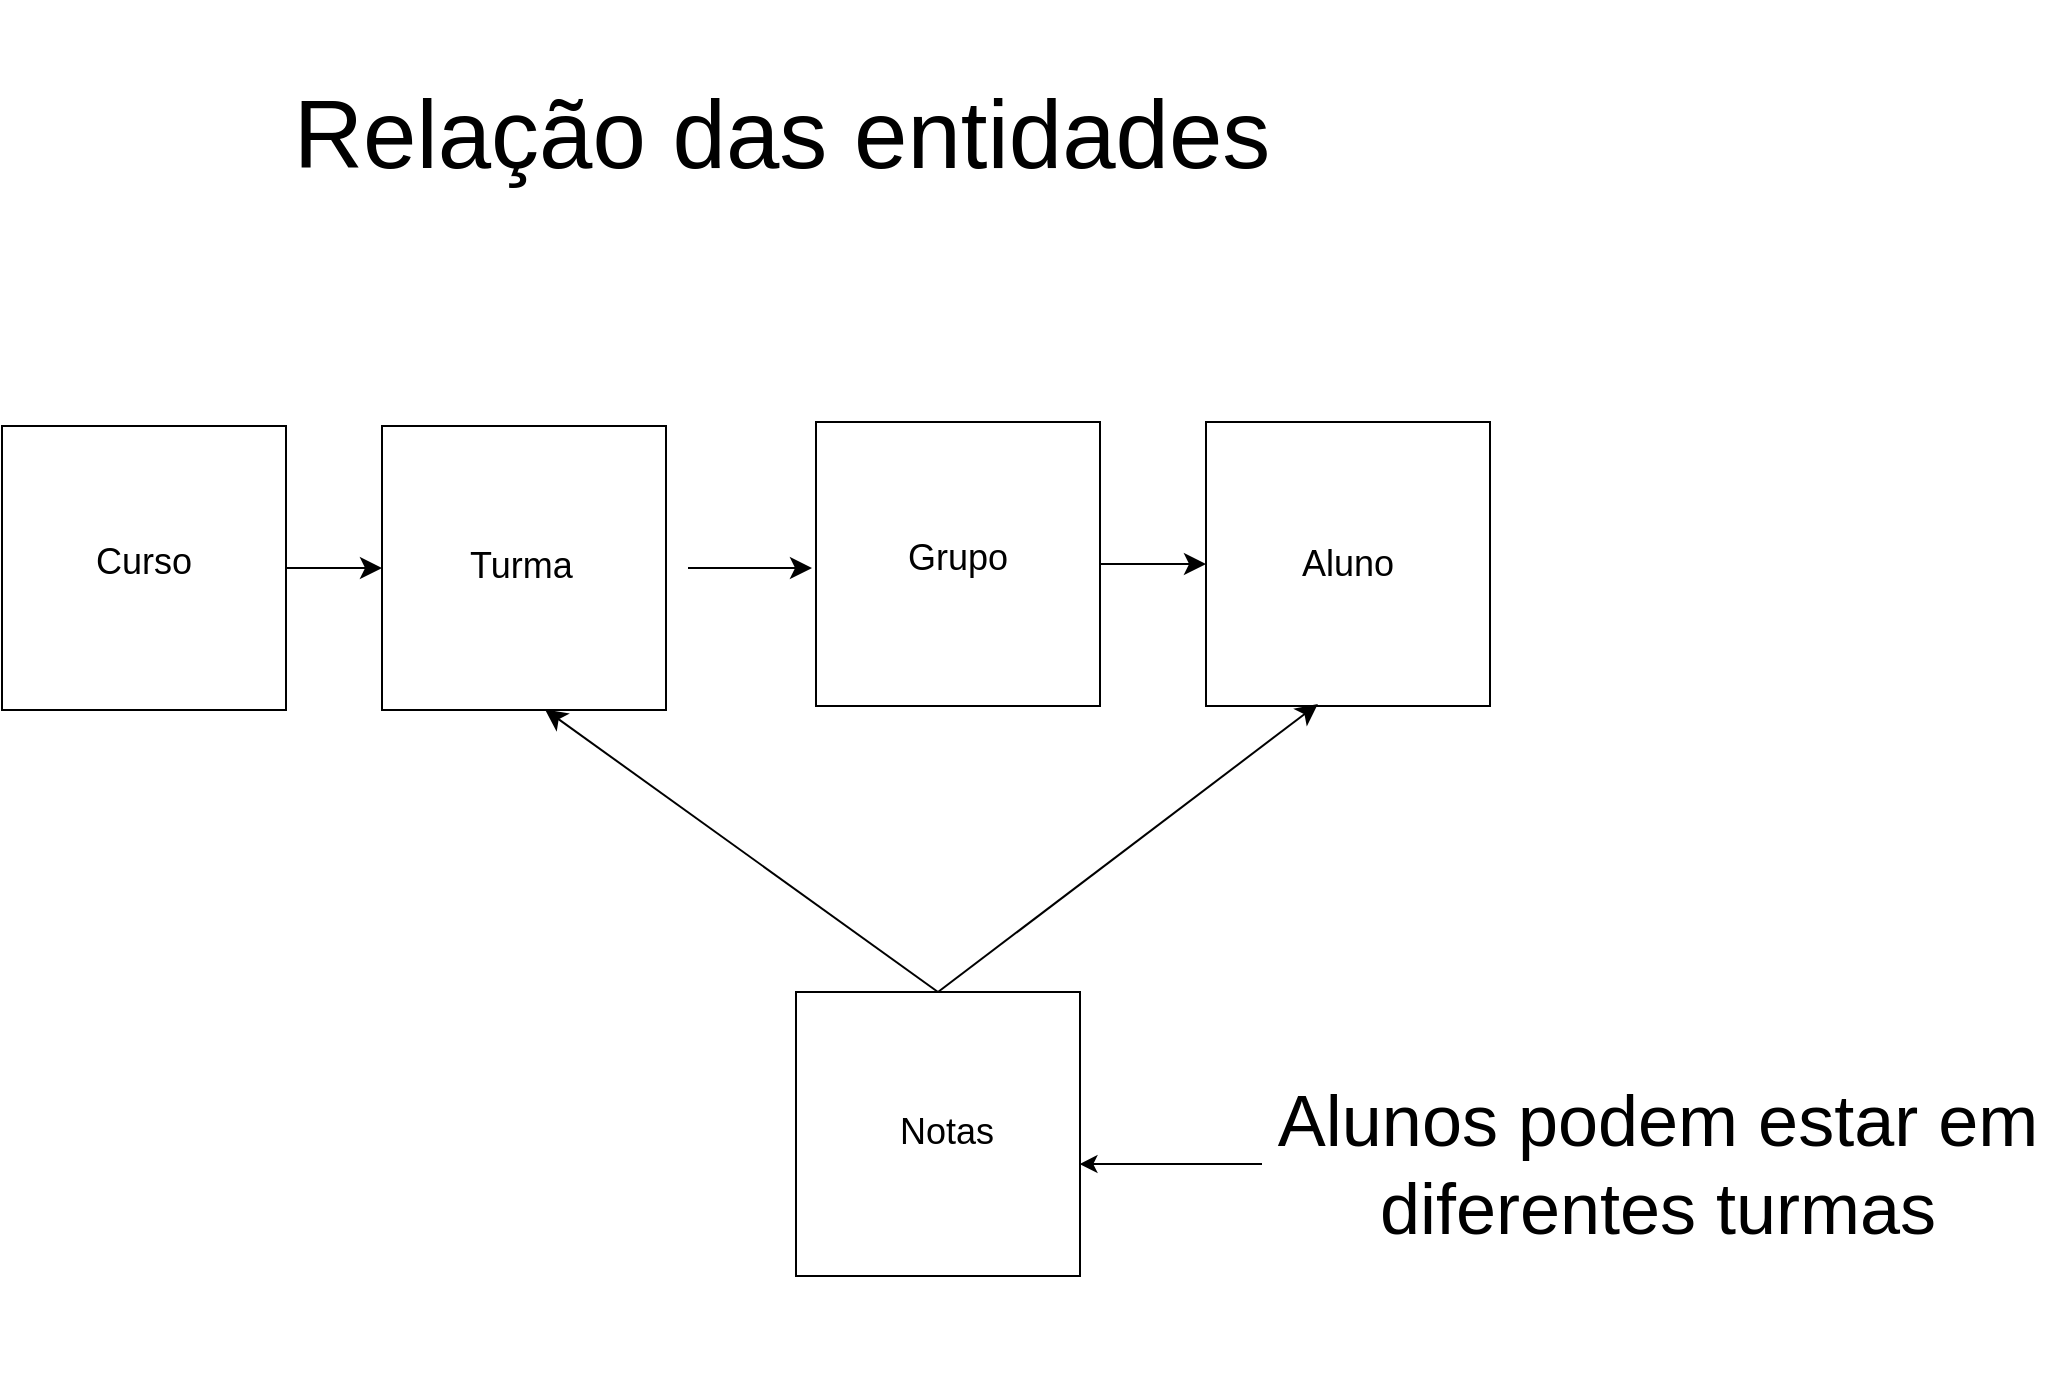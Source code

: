 <mxfile version="21.7.5" type="github" pages="4">
  <diagram name="Relação de entidade" id="4bryAl74sK6jyIMClvUG">
    <mxGraphModel dx="1088" dy="1490" grid="0" gridSize="10" guides="1" tooltips="1" connect="1" arrows="1" fold="1" page="0" pageScale="1" pageWidth="827" pageHeight="1169" math="0" shadow="0">
      <root>
        <mxCell id="0" />
        <mxCell id="1" parent="0" />
        <mxCell id="ChixYp98wP_XHltdHB1--2" value="" style="endArrow=classic;html=1;rounded=0;fontSize=12;startSize=8;endSize=8;curved=1;exitX=0.873;exitY=0.5;exitDx=0;exitDy=0;exitPerimeter=0;entryX=0;entryY=0.5;entryDx=0;entryDy=0;" edge="1" parent="1" source="ChixYp98wP_XHltdHB1--4" target="ChixYp98wP_XHltdHB1--8">
          <mxGeometry width="50" height="50" relative="1" as="geometry">
            <mxPoint x="502" y="192" as="sourcePoint" />
            <mxPoint x="404" y="134" as="targetPoint" />
          </mxGeometry>
        </mxCell>
        <mxCell id="ChixYp98wP_XHltdHB1--3" value="" style="group" vertex="1" connectable="0" parent="1">
          <mxGeometry x="110" y="63" width="142" height="142" as="geometry" />
        </mxCell>
        <mxCell id="ChixYp98wP_XHltdHB1--4" value="" style="whiteSpace=wrap;html=1;aspect=fixed;fontSize=16;" vertex="1" parent="ChixYp98wP_XHltdHB1--3">
          <mxGeometry width="142" height="142" as="geometry" />
        </mxCell>
        <mxCell id="ChixYp98wP_XHltdHB1--5" value="&lt;font style=&quot;font-size: 18px;&quot;&gt;Curso&lt;/font&gt;" style="text;html=1;strokeColor=none;fillColor=none;align=center;verticalAlign=middle;whiteSpace=wrap;rounded=0;" vertex="1" parent="ChixYp98wP_XHltdHB1--3">
          <mxGeometry x="41" y="53" width="60" height="30" as="geometry" />
        </mxCell>
        <mxCell id="ChixYp98wP_XHltdHB1--6" value="" style="endArrow=classic;html=1;rounded=0;fontSize=12;startSize=8;endSize=8;curved=1;" edge="1" parent="1">
          <mxGeometry width="50" height="50" relative="1" as="geometry">
            <mxPoint x="453" y="134" as="sourcePoint" />
            <mxPoint x="515" y="134" as="targetPoint" />
          </mxGeometry>
        </mxCell>
        <mxCell id="ChixYp98wP_XHltdHB1--7" value="" style="group" vertex="1" connectable="0" parent="1">
          <mxGeometry x="300" y="63" width="142" height="142" as="geometry" />
        </mxCell>
        <mxCell id="ChixYp98wP_XHltdHB1--8" value="" style="whiteSpace=wrap;html=1;aspect=fixed;fontSize=16;" vertex="1" parent="ChixYp98wP_XHltdHB1--7">
          <mxGeometry width="142" height="142" as="geometry" />
        </mxCell>
        <mxCell id="ChixYp98wP_XHltdHB1--9" value="&lt;span style=&quot;color: rgb(0, 0, 0); font-family: Helvetica; font-style: normal; font-variant-ligatures: normal; font-variant-caps: normal; font-weight: 400; letter-spacing: normal; orphans: 2; text-align: center; text-indent: 0px; text-transform: none; widows: 2; word-spacing: 0px; -webkit-text-stroke-width: 0px; background-color: rgb(255, 255, 255); text-decoration-thickness: initial; text-decoration-style: initial; text-decoration-color: initial; float: none; display: inline !important;&quot;&gt;&lt;font style=&quot;font-size: 18px;&quot;&gt;Turma&lt;/font&gt;&lt;/span&gt;" style="text;whiteSpace=wrap;html=1;" vertex="1" parent="ChixYp98wP_XHltdHB1--7">
          <mxGeometry x="42.38" y="53" width="57.25" height="36" as="geometry" />
        </mxCell>
        <mxCell id="ChixYp98wP_XHltdHB1--10" value="" style="endArrow=classic;html=1;rounded=0;fontSize=12;startSize=8;endSize=8;curved=1;exitX=0.873;exitY=0.5;exitDx=0;exitDy=0;exitPerimeter=0;entryX=0;entryY=0.5;entryDx=0;entryDy=0;" edge="1" parent="1" source="ChixYp98wP_XHltdHB1--12" target="ChixYp98wP_XHltdHB1--15">
          <mxGeometry width="50" height="50" relative="1" as="geometry">
            <mxPoint x="909" y="190" as="sourcePoint" />
            <mxPoint x="811" y="132" as="targetPoint" />
          </mxGeometry>
        </mxCell>
        <mxCell id="ChixYp98wP_XHltdHB1--11" value="" style="group" vertex="1" connectable="0" parent="1">
          <mxGeometry x="517" y="61" width="142" height="142" as="geometry" />
        </mxCell>
        <mxCell id="ChixYp98wP_XHltdHB1--12" value="" style="whiteSpace=wrap;html=1;aspect=fixed;fontSize=16;" vertex="1" parent="ChixYp98wP_XHltdHB1--11">
          <mxGeometry width="142" height="142" as="geometry" />
        </mxCell>
        <mxCell id="ChixYp98wP_XHltdHB1--13" value="&lt;font style=&quot;font-size: 18px;&quot;&gt;Grupo&lt;/font&gt;" style="text;html=1;strokeColor=none;fillColor=none;align=center;verticalAlign=middle;whiteSpace=wrap;rounded=0;" vertex="1" parent="ChixYp98wP_XHltdHB1--11">
          <mxGeometry x="41" y="53" width="60" height="30" as="geometry" />
        </mxCell>
        <mxCell id="ChixYp98wP_XHltdHB1--14" value="" style="group" vertex="1" connectable="0" parent="1">
          <mxGeometry x="712" y="61" width="142" height="142" as="geometry" />
        </mxCell>
        <mxCell id="ChixYp98wP_XHltdHB1--15" value="" style="whiteSpace=wrap;html=1;aspect=fixed;fontSize=16;" vertex="1" parent="ChixYp98wP_XHltdHB1--14">
          <mxGeometry width="142" height="142" as="geometry" />
        </mxCell>
        <mxCell id="ChixYp98wP_XHltdHB1--16" value="&lt;font style=&quot;font-size: 18px;&quot;&gt;Aluno&lt;/font&gt;" style="text;html=1;strokeColor=none;fillColor=default;align=center;verticalAlign=middle;whiteSpace=wrap;rounded=0;" vertex="1" parent="ChixYp98wP_XHltdHB1--14">
          <mxGeometry x="41" y="56" width="60" height="30" as="geometry" />
        </mxCell>
        <mxCell id="ChixYp98wP_XHltdHB1--17" value="" style="endArrow=classic;html=1;rounded=0;fontSize=12;startSize=8;endSize=8;curved=1;exitX=0.5;exitY=0;exitDx=0;exitDy=0;entryX=0.394;entryY=0.993;entryDx=0;entryDy=0;entryPerimeter=0;" edge="1" parent="1" source="ChixYp98wP_XHltdHB1--21" target="ChixYp98wP_XHltdHB1--15">
          <mxGeometry width="50" height="50" relative="1" as="geometry">
            <mxPoint x="787.966" y="309.0" as="sourcePoint" />
            <mxPoint x="866" y="310" as="targetPoint" />
          </mxGeometry>
        </mxCell>
        <mxCell id="ChixYp98wP_XHltdHB1--18" value="" style="endArrow=classic;html=1;rounded=0;fontSize=12;startSize=8;endSize=8;curved=1;exitX=0.5;exitY=0;exitDx=0;exitDy=0;entryX=0.574;entryY=0.998;entryDx=0;entryDy=0;entryPerimeter=0;" edge="1" parent="1" source="ChixYp98wP_XHltdHB1--21" target="ChixYp98wP_XHltdHB1--8">
          <mxGeometry width="50" height="50" relative="1" as="geometry">
            <mxPoint x="566" y="306" as="sourcePoint" />
            <mxPoint x="423" y="211" as="targetPoint" />
          </mxGeometry>
        </mxCell>
        <mxCell id="ChixYp98wP_XHltdHB1--19" value="&lt;font style=&quot;font-size: 48px;&quot;&gt;Relação das entidades&lt;/font&gt;" style="text;html=1;strokeColor=none;fillColor=none;align=center;verticalAlign=middle;whiteSpace=wrap;rounded=0;" vertex="1" parent="1">
          <mxGeometry x="243" y="-150" width="514" height="134" as="geometry" />
        </mxCell>
        <mxCell id="ChixYp98wP_XHltdHB1--20" value="" style="group" vertex="1" connectable="0" parent="1">
          <mxGeometry x="507" y="346" width="142" height="142" as="geometry" />
        </mxCell>
        <mxCell id="ChixYp98wP_XHltdHB1--21" value="" style="whiteSpace=wrap;html=1;aspect=fixed;fontSize=16;" vertex="1" parent="ChixYp98wP_XHltdHB1--20">
          <mxGeometry width="142" height="142" as="geometry" />
        </mxCell>
        <mxCell id="ChixYp98wP_XHltdHB1--22" value="&lt;span style=&quot;color: rgb(0, 0, 0); font-family: Helvetica; font-style: normal; font-variant-ligatures: normal; font-variant-caps: normal; font-weight: 400; letter-spacing: normal; orphans: 2; text-align: center; text-indent: 0px; text-transform: none; widows: 2; word-spacing: 0px; -webkit-text-stroke-width: 0px; background-color: rgb(255, 255, 255); text-decoration-thickness: initial; text-decoration-style: initial; text-decoration-color: initial; float: none; display: inline !important;&quot;&gt;&lt;font style=&quot;font-size: 18px;&quot;&gt;Notas&lt;/font&gt;&lt;/span&gt;" style="text;whiteSpace=wrap;html=1;" vertex="1" parent="ChixYp98wP_XHltdHB1--20">
          <mxGeometry x="50" y="53" width="42" height="36" as="geometry" />
        </mxCell>
        <mxCell id="ChixYp98wP_XHltdHB1--23" style="edgeStyle=orthogonalEdgeStyle;rounded=0;orthogonalLoop=1;jettySize=auto;html=1;entryX=0.998;entryY=0.606;entryDx=0;entryDy=0;entryPerimeter=0;" edge="1" parent="1" source="ChixYp98wP_XHltdHB1--24" target="ChixYp98wP_XHltdHB1--21">
          <mxGeometry relative="1" as="geometry" />
        </mxCell>
        <mxCell id="ChixYp98wP_XHltdHB1--24" value="&lt;font style=&quot;font-size: 36px;&quot;&gt;Alunos podem estar em diferentes turmas&lt;/font&gt;" style="text;html=1;strokeColor=none;fillColor=none;align=center;verticalAlign=middle;whiteSpace=wrap;rounded=0;" vertex="1" parent="1">
          <mxGeometry x="740" y="323" width="396" height="218" as="geometry" />
        </mxCell>
      </root>
    </mxGraphModel>
  </diagram>
  <diagram id="xOMKYANFXWa0V_fk3TnD" name="Detalhe das telas">
    <mxGraphModel dx="1047" dy="436" grid="0" gridSize="10" guides="1" tooltips="1" connect="1" arrows="1" fold="1" page="0" pageScale="1" pageWidth="827" pageHeight="1169" math="0" shadow="0">
      <root>
        <mxCell id="0" />
        <mxCell id="1" parent="0" />
        <mxCell id="4Hchg1EP6xFSmf2KOtDC-1" value="* Index/home&#xa;* Info cursos&#xa;* info turmas &#xa;* global alunos&#xa;* info notas&#xa;* relátorios&#xa;* global settings" style="text;whiteSpace=wrap;" vertex="1" parent="1">
          <mxGeometry x="-129" y="102" width="113" height="123" as="geometry" />
        </mxCell>
        <mxCell id="4Hchg1EP6xFSmf2KOtDC-2" value="Telas principais" style="text;whiteSpace=wrap;" vertex="1" parent="1">
          <mxGeometry x="-134" y="78" width="110" height="36" as="geometry" />
        </mxCell>
      </root>
    </mxGraphModel>
  </diagram>
  <diagram id="eFTypMpZcxnfHUl83Djg" name="Adm cursos">
    <mxGraphModel dx="5245" dy="2625" grid="0" gridSize="10" guides="1" tooltips="1" connect="1" arrows="1" fold="1" page="0" pageScale="1" pageWidth="827" pageHeight="1169" math="0" shadow="0">
      <root>
        <mxCell id="0" />
        <mxCell id="1" parent="0" />
        <mxCell id="9BpCWDVXJVJb97hTbiik-33" value="" style="group" vertex="1" connectable="0" parent="1">
          <mxGeometry x="-32" y="137" width="1440" height="810" as="geometry" />
        </mxCell>
        <mxCell id="uniXpFbWJ9Q2gUR65EpG-1" value="" style="rounded=1;whiteSpace=wrap;html=1;" vertex="1" parent="9BpCWDVXJVJb97hTbiik-33">
          <mxGeometry width="1440.0" height="810" as="geometry" />
        </mxCell>
        <mxCell id="9BpCWDVXJVJb97hTbiik-4" value="" style="group" vertex="1" connectable="0" parent="9BpCWDVXJVJb97hTbiik-33">
          <mxGeometry x="211.525" y="189" width="516.61" height="212.143" as="geometry" />
        </mxCell>
        <mxCell id="9BpCWDVXJVJb97hTbiik-3" value="" style="rounded=1;whiteSpace=wrap;html=1;" vertex="1" parent="9BpCWDVXJVJb97hTbiik-4">
          <mxGeometry x="11.723" width="468.918" height="212.143" as="geometry" />
        </mxCell>
        <mxCell id="9BpCWDVXJVJb97hTbiik-2" value="&lt;div style=&quot;font-size: 10px;&quot;&gt;&lt;font style=&quot;font-size: 10px;&quot;&gt;Curso: Banco de dados&lt;/font&gt;&lt;/div&gt;&lt;div style=&quot;font-size: 10px;&quot;&gt;&lt;font style=&quot;font-size: 10px;&quot;&gt;Professor: Nadalinha&lt;/font&gt;&lt;/div&gt;&lt;div style=&quot;font-size: 10px;&quot;&gt;&lt;font style=&quot;font-size: 10px;&quot;&gt;Turmas: 2&lt;/font&gt;&lt;/div&gt;" style="text;html=1;align=left;verticalAlign=middle;resizable=0;points=[];autosize=1;strokeColor=none;fillColor=none;fontSize=5;spacingLeft=6;" vertex="1" parent="9BpCWDVXJVJb97hTbiik-4">
          <mxGeometry y="13.5" width="127" height="48" as="geometry" />
        </mxCell>
        <mxCell id="9BpCWDVXJVJb97hTbiik-16" value="" style="group" vertex="1" connectable="0" parent="9BpCWDVXJVJb97hTbiik-33">
          <mxGeometry x="1265.085" y="208.286" width="61.017" height="381.857" as="geometry" />
        </mxCell>
        <mxCell id="9BpCWDVXJVJb97hTbiik-17" value="" style="group" vertex="1" connectable="0" parent="9BpCWDVXJVJb97hTbiik-16">
          <mxGeometry width="61.017" height="381.857" as="geometry" />
        </mxCell>
        <mxCell id="9BpCWDVXJVJb97hTbiik-14" value="" style="rounded=0;whiteSpace=wrap;html=1;" vertex="1" parent="9BpCWDVXJVJb97hTbiik-17">
          <mxGeometry width="56.949" height="381.857" as="geometry" />
        </mxCell>
        <mxCell id="9BpCWDVXJVJb97hTbiik-15" value="" style="rounded=0;whiteSpace=wrap;html=1;fillColor=#000000;" vertex="1" parent="9BpCWDVXJVJb97hTbiik-17">
          <mxGeometry width="61.017" height="231.429" as="geometry" />
        </mxCell>
        <mxCell id="9BpCWDVXJVJb97hTbiik-20" value="" style="group" vertex="1" connectable="0" parent="9BpCWDVXJVJb97hTbiik-33">
          <mxGeometry x="223.729" y="424.286" width="516.61" height="212.143" as="geometry" />
        </mxCell>
        <mxCell id="9BpCWDVXJVJb97hTbiik-21" value="" style="rounded=1;whiteSpace=wrap;html=1;" vertex="1" parent="9BpCWDVXJVJb97hTbiik-20">
          <mxGeometry x="11.723" width="468.918" height="212.143" as="geometry" />
        </mxCell>
        <mxCell id="9BpCWDVXJVJb97hTbiik-22" value="&lt;div style=&quot;font-size: 10px;&quot;&gt;&lt;font style=&quot;font-size: 10px;&quot;&gt;Curso: Banco de dados&lt;/font&gt;&lt;/div&gt;&lt;div style=&quot;font-size: 10px;&quot;&gt;&lt;font style=&quot;font-size: 10px;&quot;&gt;Professor: Nadalinha&lt;/font&gt;&lt;/div&gt;&lt;div style=&quot;font-size: 10px;&quot;&gt;&lt;font style=&quot;font-size: 10px;&quot;&gt;Turmas: 2&lt;/font&gt;&lt;/div&gt;" style="text;html=1;align=left;verticalAlign=middle;resizable=0;points=[];autosize=1;strokeColor=none;fillColor=none;fontSize=5;spacingLeft=6;" vertex="1" parent="9BpCWDVXJVJb97hTbiik-20">
          <mxGeometry y="13.5" width="127" height="48" as="geometry" />
        </mxCell>
        <mxCell id="9BpCWDVXJVJb97hTbiik-23" value="" style="group" vertex="1" connectable="0" parent="9BpCWDVXJVJb97hTbiik-33">
          <mxGeometry x="720.0" y="177.429" width="516.61" height="212.143" as="geometry" />
        </mxCell>
        <mxCell id="9BpCWDVXJVJb97hTbiik-24" value="" style="rounded=1;whiteSpace=wrap;html=1;" vertex="1" parent="9BpCWDVXJVJb97hTbiik-23">
          <mxGeometry x="11.723" width="468.918" height="212.143" as="geometry" />
        </mxCell>
        <mxCell id="9BpCWDVXJVJb97hTbiik-25" value="&lt;div style=&quot;font-size: 10px;&quot;&gt;&lt;font style=&quot;font-size: 10px;&quot;&gt;Curso: Banco de dados&lt;/font&gt;&lt;/div&gt;&lt;div style=&quot;font-size: 10px;&quot;&gt;&lt;font style=&quot;font-size: 10px;&quot;&gt;Professor: Nadalinha&lt;/font&gt;&lt;/div&gt;&lt;div style=&quot;font-size: 10px;&quot;&gt;&lt;font style=&quot;font-size: 10px;&quot;&gt;Turmas: 2&lt;/font&gt;&lt;/div&gt;" style="text;html=1;align=left;verticalAlign=middle;resizable=0;points=[];autosize=1;strokeColor=none;fillColor=none;fontSize=5;spacingLeft=6;" vertex="1" parent="9BpCWDVXJVJb97hTbiik-23">
          <mxGeometry y="13.5" width="127" height="48" as="geometry" />
        </mxCell>
        <mxCell id="9BpCWDVXJVJb97hTbiik-26" value="" style="group" vertex="1" connectable="0" parent="9BpCWDVXJVJb97hTbiik-33">
          <mxGeometry x="728.136" y="416.571" width="516.61" height="212.143" as="geometry" />
        </mxCell>
        <mxCell id="9BpCWDVXJVJb97hTbiik-27" value="" style="rounded=1;whiteSpace=wrap;html=1;" vertex="1" parent="9BpCWDVXJVJb97hTbiik-26">
          <mxGeometry x="11.723" width="468.918" height="212.143" as="geometry" />
        </mxCell>
        <mxCell id="9BpCWDVXJVJb97hTbiik-28" value="&lt;div style=&quot;font-size: 10px;&quot;&gt;&lt;font style=&quot;font-size: 10px;&quot;&gt;Curso: Banco de dados&lt;/font&gt;&lt;/div&gt;&lt;div style=&quot;font-size: 10px;&quot;&gt;&lt;font style=&quot;font-size: 10px;&quot;&gt;Professor: Nadalinha&lt;/font&gt;&lt;/div&gt;&lt;div style=&quot;font-size: 10px;&quot;&gt;&lt;font style=&quot;font-size: 10px;&quot;&gt;Turmas: 2&lt;/font&gt;&lt;/div&gt;" style="text;html=1;align=left;verticalAlign=middle;resizable=0;points=[];autosize=1;strokeColor=none;fillColor=none;fontSize=5;spacingLeft=6;" vertex="1" parent="9BpCWDVXJVJb97hTbiik-26">
          <mxGeometry y="13.5" width="127" height="48" as="geometry" />
        </mxCell>
        <mxCell id="9BpCWDVXJVJb97hTbiik-29" value="" style="rounded=1;whiteSpace=wrap;html=1;fillColor=#000000;glass=0;shadow=0;" vertex="1" parent="9BpCWDVXJVJb97hTbiik-33">
          <mxGeometry x="528.814" y="686.571" width="382.373" height="84.857" as="geometry" />
        </mxCell>
        <mxCell id="9BpCWDVXJVJb97hTbiik-30" value="&lt;font color=&quot;#ffffff&quot;&gt;Adicionar curso&lt;/font&gt;" style="text;html=1;align=center;verticalAlign=middle;resizable=0;points=[];autosize=1;strokeColor=none;fillColor=none;" vertex="1" parent="9BpCWDVXJVJb97hTbiik-33">
          <mxGeometry x="514.576" y="678.857" width="101" height="26" as="geometry" />
        </mxCell>
        <mxCell id="9BpCWDVXJVJb97hTbiik-32" value="Logo" style="text;html=1;strokeColor=none;fillColor=none;align=center;verticalAlign=middle;whiteSpace=wrap;rounded=0;fontSize=12;fontFamily=Helvetica;fontColor=default;" vertex="1" parent="9BpCWDVXJVJb97hTbiik-33">
          <mxGeometry x="36.41" y="22.58" width="244.068" height="115.714" as="geometry" />
        </mxCell>
        <mxCell id="9BpCWDVXJVJb97hTbiik-108" value="" style="group" vertex="1" connectable="0" parent="1">
          <mxGeometry x="1830" y="157" width="1440" height="810" as="geometry" />
        </mxCell>
        <mxCell id="9BpCWDVXJVJb97hTbiik-75" value="" style="rounded=1;whiteSpace=wrap;html=1;" vertex="1" parent="9BpCWDVXJVJb97hTbiik-108">
          <mxGeometry width="1440.0" height="810" as="geometry" />
        </mxCell>
        <mxCell id="9BpCWDVXJVJb97hTbiik-92" value="" style="rounded=1;whiteSpace=wrap;html=1;fillColor=#000000;glass=0;shadow=0;" vertex="1" parent="9BpCWDVXJVJb97hTbiik-108">
          <mxGeometry x="528.814" y="686.571" width="382.373" height="84.857" as="geometry" />
        </mxCell>
        <mxCell id="9BpCWDVXJVJb97hTbiik-93" value="&lt;font color=&quot;#ffffff&quot;&gt;Adicionar turma&lt;/font&gt;" style="text;html=1;align=center;verticalAlign=middle;resizable=0;points=[];autosize=1;strokeColor=none;fillColor=none;" vertex="1" parent="9BpCWDVXJVJb97hTbiik-108">
          <mxGeometry x="514.576" y="678.857" width="102" height="26" as="geometry" />
        </mxCell>
        <mxCell id="9BpCWDVXJVJb97hTbiik-94" value="Logo" style="text;html=1;strokeColor=none;fillColor=none;align=center;verticalAlign=middle;whiteSpace=wrap;rounded=0;fontSize=12;fontFamily=Helvetica;fontColor=default;" vertex="1" parent="9BpCWDVXJVJb97hTbiik-108">
          <mxGeometry x="36.41" y="22.58" width="244.068" height="115.714" as="geometry" />
        </mxCell>
        <mxCell id="9BpCWDVXJVJb97hTbiik-96" value="" style="whiteSpace=wrap;html=1;rounded=0;strokeColor=default;fontFamily=Helvetica;fontSize=12;fontColor=default;fillColor=#FFFFFF;" vertex="1" parent="9BpCWDVXJVJb97hTbiik-108">
          <mxGeometry x="113.258" y="325.936" width="1233.708" height="319.482" as="geometry" />
        </mxCell>
        <mxCell id="9BpCWDVXJVJb97hTbiik-99" value="Curso:" style="text;html=1;align=center;verticalAlign=middle;resizable=0;points=[];autosize=1;strokeColor=none;fillColor=none;fontSize=12;fontFamily=Helvetica;fontColor=default;" vertex="1" parent="9BpCWDVXJVJb97hTbiik-108">
          <mxGeometry x="169.888" y="138.281" width="53" height="26" as="geometry" />
        </mxCell>
        <mxCell id="9BpCWDVXJVJb97hTbiik-100" value="" style="endArrow=none;html=1;rounded=0;fontFamily=Helvetica;fontSize=12;fontColor=default;" edge="1" parent="9BpCWDVXJVJb97hTbiik-108">
          <mxGeometry width="50" height="50" relative="1" as="geometry">
            <mxPoint x="800.899" y="201.08" as="sourcePoint" />
            <mxPoint x="853.483" y="159.354" as="targetPoint" />
          </mxGeometry>
        </mxCell>
        <mxCell id="9BpCWDVXJVJb97hTbiik-102" value="Professor:" style="text;html=1;align=center;verticalAlign=middle;resizable=0;points=[];autosize=1;strokeColor=none;fillColor=none;fontSize=12;fontFamily=Helvetica;fontColor=default;" vertex="1" parent="9BpCWDVXJVJb97hTbiik-108">
          <mxGeometry x="813.034" y="138.281" width="73" height="26" as="geometry" />
        </mxCell>
        <mxCell id="9BpCWDVXJVJb97hTbiik-103" value="Sprints:" style="text;html=1;align=center;verticalAlign=middle;resizable=0;points=[];autosize=1;strokeColor=none;fillColor=none;fontSize=12;fontFamily=Helvetica;fontColor=default;" vertex="1" parent="9BpCWDVXJVJb97hTbiik-108">
          <mxGeometry x="157.753" y="190.398" width="59" height="26" as="geometry" />
        </mxCell>
        <mxCell id="9BpCWDVXJVJb97hTbiik-105" value="&lt;span style=&quot;color: rgb(0, 0, 0); font-family: Helvetica; font-size: 12px; font-style: normal; font-variant-ligatures: normal; font-variant-caps: normal; font-weight: 400; letter-spacing: normal; orphans: 2; text-align: center; text-indent: 0px; text-transform: none; widows: 2; word-spacing: 0px; -webkit-text-stroke-width: 0px; background-color: rgb(255, 255, 255); text-decoration-thickness: initial; text-decoration-style: initial; text-decoration-color: initial; float: none; display: inline !important;&quot;&gt;Turma(s):&lt;/span&gt;" style="text;whiteSpace=wrap;html=1;fontSize=12;fontFamily=Helvetica;fontColor=default;" vertex="1" parent="9BpCWDVXJVJb97hTbiik-108">
          <mxGeometry x="190.112" y="245.259" width="173.933" height="74.223" as="geometry" />
        </mxCell>
        <mxCell id="9BpCWDVXJVJb97hTbiik-145" value="" style="group" vertex="1" connectable="0" parent="9BpCWDVXJVJb97hTbiik-108">
          <mxGeometry x="186.067" y="348.526" width="1051.685" height="83.904" as="geometry" />
        </mxCell>
        <mxCell id="9BpCWDVXJVJb97hTbiik-111" value="" style="whiteSpace=wrap;html=1;rounded=0;strokeColor=default;fontFamily=Helvetica;fontSize=12;fontColor=default;fillColor=#FFFFFF;container=0;" vertex="1" parent="9BpCWDVXJVJb97hTbiik-145">
          <mxGeometry y="6.454" width="1051.685" height="70.996" as="geometry" />
        </mxCell>
        <mxCell id="9BpCWDVXJVJb97hTbiik-112" value="&lt;font style=&quot;font-size: 8px;&quot;&gt;Turma: BD1:&amp;nbsp; BD1&lt;/font&gt;" style="text;html=1;align=center;verticalAlign=middle;resizable=0;points=[];autosize=1;strokeColor=none;fillColor=none;fontSize=12;fontFamily=Helvetica;fontColor=default;" vertex="1" parent="9BpCWDVXJVJb97hTbiik-145">
          <mxGeometry x="94.409" width="83" height="26" as="geometry" />
        </mxCell>
        <mxCell id="9BpCWDVXJVJb97hTbiik-113" value="" style="endArrow=none;html=1;rounded=0;fontFamily=Helvetica;fontSize=12;fontColor=default;" edge="1" parent="9BpCWDVXJVJb97hTbiik-145">
          <mxGeometry width="50" height="50" relative="1" as="geometry">
            <mxPoint x="444.944" y="62.831" as="sourcePoint" />
            <mxPoint x="497.528" y="21.105" as="targetPoint" />
          </mxGeometry>
        </mxCell>
        <mxCell id="9BpCWDVXJVJb97hTbiik-114" value="" style="endArrow=none;html=1;rounded=0;fontFamily=Helvetica;fontSize=12;fontColor=default;" edge="1" parent="9BpCWDVXJVJb97hTbiik-145">
          <mxGeometry width="50" height="50" relative="1" as="geometry">
            <mxPoint x="748.315" y="62.799" as="sourcePoint" />
            <mxPoint x="800.899" y="21.073" as="targetPoint" />
          </mxGeometry>
        </mxCell>
        <mxCell id="9BpCWDVXJVJb97hTbiik-115" value="&lt;span style=&quot;font-size: 8px;&quot;&gt;Grupos: 3&lt;/span&gt;" style="text;html=1;align=center;verticalAlign=middle;resizable=0;points=[];autosize=1;strokeColor=none;fillColor=none;fontSize=12;fontFamily=Helvetica;fontColor=default;" vertex="1" parent="9BpCWDVXJVJb97hTbiik-145">
          <mxGeometry x="510.755" width="53" height="26" as="geometry" />
        </mxCell>
        <mxCell id="9BpCWDVXJVJb97hTbiik-117" value="&lt;span style=&quot;font-size: 8px;&quot;&gt;Alunos: 15&lt;/span&gt;" style="text;html=1;align=center;verticalAlign=middle;resizable=0;points=[];autosize=1;strokeColor=none;fillColor=none;fontSize=12;fontFamily=Helvetica;fontColor=default;" vertex="1" parent="9BpCWDVXJVJb97hTbiik-145">
          <mxGeometry x="796.854" width="56" height="26" as="geometry" />
        </mxCell>
        <mxCell id="9BpCWDVXJVJb97hTbiik-118" value="" style="image;html=1;image=img/lib/clip_art/computers/Data_Filtering_128x128.png;rounded=0;strokeColor=default;fontFamily=Helvetica;fontSize=12;fontColor=default;fillColor=#000000;" vertex="1" parent="9BpCWDVXJVJb97hTbiik-145">
          <mxGeometry x="16.18" y="8.068" width="72.809" height="67.769" as="geometry" />
        </mxCell>
        <mxCell id="9BpCWDVXJVJb97hTbiik-168" value="" style="group" vertex="1" connectable="0" parent="9BpCWDVXJVJb97hTbiik-108">
          <mxGeometry x="186.067" y="432.43" width="1051.685" height="83.904" as="geometry" />
        </mxCell>
        <mxCell id="9BpCWDVXJVJb97hTbiik-169" value="" style="whiteSpace=wrap;html=1;rounded=0;strokeColor=default;fontFamily=Helvetica;fontSize=12;fontColor=default;fillColor=#FFFFFF;container=0;" vertex="1" parent="9BpCWDVXJVJb97hTbiik-168">
          <mxGeometry y="6.454" width="1051.685" height="70.996" as="geometry" />
        </mxCell>
        <mxCell id="9BpCWDVXJVJb97hTbiik-170" value="&lt;font style=&quot;font-size: 8px;&quot;&gt;Turma: BD1:&amp;nbsp; BD1&lt;/font&gt;" style="text;html=1;align=center;verticalAlign=middle;resizable=0;points=[];autosize=1;strokeColor=none;fillColor=none;fontSize=12;fontFamily=Helvetica;fontColor=default;" vertex="1" parent="9BpCWDVXJVJb97hTbiik-168">
          <mxGeometry x="94.409" width="83" height="26" as="geometry" />
        </mxCell>
        <mxCell id="9BpCWDVXJVJb97hTbiik-171" value="" style="endArrow=none;html=1;rounded=0;fontFamily=Helvetica;fontSize=12;fontColor=default;" edge="1" parent="9BpCWDVXJVJb97hTbiik-168">
          <mxGeometry width="50" height="50" relative="1" as="geometry">
            <mxPoint x="444.944" y="62.831" as="sourcePoint" />
            <mxPoint x="497.528" y="21.105" as="targetPoint" />
          </mxGeometry>
        </mxCell>
        <mxCell id="9BpCWDVXJVJb97hTbiik-172" value="" style="endArrow=none;html=1;rounded=0;fontFamily=Helvetica;fontSize=12;fontColor=default;" edge="1" parent="9BpCWDVXJVJb97hTbiik-168">
          <mxGeometry width="50" height="50" relative="1" as="geometry">
            <mxPoint x="748.315" y="62.799" as="sourcePoint" />
            <mxPoint x="800.899" y="21.073" as="targetPoint" />
          </mxGeometry>
        </mxCell>
        <mxCell id="9BpCWDVXJVJb97hTbiik-173" value="&lt;span style=&quot;font-size: 8px;&quot;&gt;Grupos: 3&lt;/span&gt;" style="text;html=1;align=center;verticalAlign=middle;resizable=0;points=[];autosize=1;strokeColor=none;fillColor=none;fontSize=12;fontFamily=Helvetica;fontColor=default;" vertex="1" parent="9BpCWDVXJVJb97hTbiik-168">
          <mxGeometry x="510.755" width="53" height="26" as="geometry" />
        </mxCell>
        <mxCell id="9BpCWDVXJVJb97hTbiik-174" value="&lt;span style=&quot;font-size: 8px;&quot;&gt;Alunos: 15&lt;/span&gt;" style="text;html=1;align=center;verticalAlign=middle;resizable=0;points=[];autosize=1;strokeColor=none;fillColor=none;fontSize=12;fontFamily=Helvetica;fontColor=default;" vertex="1" parent="9BpCWDVXJVJb97hTbiik-168">
          <mxGeometry x="796.854" width="56" height="26" as="geometry" />
        </mxCell>
        <mxCell id="9BpCWDVXJVJb97hTbiik-175" value="" style="image;html=1;image=img/lib/clip_art/computers/Data_Filtering_128x128.png;rounded=0;strokeColor=default;fontFamily=Helvetica;fontSize=12;fontColor=default;fillColor=#000000;" vertex="1" parent="9BpCWDVXJVJb97hTbiik-168">
          <mxGeometry x="16.18" y="8.068" width="72.809" height="67.769" as="geometry" />
        </mxCell>
        <mxCell id="9BpCWDVXJVJb97hTbiik-176" value="" style="group" vertex="1" connectable="0" parent="9BpCWDVXJVJb97hTbiik-108">
          <mxGeometry x="186.067" y="516.335" width="1051.685" height="83.904" as="geometry" />
        </mxCell>
        <mxCell id="9BpCWDVXJVJb97hTbiik-177" value="" style="whiteSpace=wrap;html=1;rounded=0;strokeColor=default;fontFamily=Helvetica;fontSize=12;fontColor=default;fillColor=#FFFFFF;container=0;" vertex="1" parent="9BpCWDVXJVJb97hTbiik-176">
          <mxGeometry y="6.454" width="1051.685" height="70.996" as="geometry" />
        </mxCell>
        <mxCell id="9BpCWDVXJVJb97hTbiik-178" value="&lt;font style=&quot;font-size: 8px;&quot;&gt;Turma: BD1:&amp;nbsp; BD1&lt;/font&gt;" style="text;html=1;align=center;verticalAlign=middle;resizable=0;points=[];autosize=1;strokeColor=none;fillColor=none;fontSize=12;fontFamily=Helvetica;fontColor=default;" vertex="1" parent="9BpCWDVXJVJb97hTbiik-176">
          <mxGeometry x="94.409" width="83" height="26" as="geometry" />
        </mxCell>
        <mxCell id="9BpCWDVXJVJb97hTbiik-179" value="" style="endArrow=none;html=1;rounded=0;fontFamily=Helvetica;fontSize=12;fontColor=default;" edge="1" parent="9BpCWDVXJVJb97hTbiik-176">
          <mxGeometry width="50" height="50" relative="1" as="geometry">
            <mxPoint x="444.944" y="62.831" as="sourcePoint" />
            <mxPoint x="497.528" y="21.105" as="targetPoint" />
          </mxGeometry>
        </mxCell>
        <mxCell id="9BpCWDVXJVJb97hTbiik-180" value="" style="endArrow=none;html=1;rounded=0;fontFamily=Helvetica;fontSize=12;fontColor=default;" edge="1" parent="9BpCWDVXJVJb97hTbiik-176">
          <mxGeometry width="50" height="50" relative="1" as="geometry">
            <mxPoint x="748.315" y="62.799" as="sourcePoint" />
            <mxPoint x="800.899" y="21.073" as="targetPoint" />
          </mxGeometry>
        </mxCell>
        <mxCell id="9BpCWDVXJVJb97hTbiik-181" value="&lt;span style=&quot;font-size: 8px;&quot;&gt;Grupos: 3&lt;/span&gt;" style="text;html=1;align=center;verticalAlign=middle;resizable=0;points=[];autosize=1;strokeColor=none;fillColor=none;fontSize=12;fontFamily=Helvetica;fontColor=default;" vertex="1" parent="9BpCWDVXJVJb97hTbiik-176">
          <mxGeometry x="510.755" width="53" height="26" as="geometry" />
        </mxCell>
        <mxCell id="9BpCWDVXJVJb97hTbiik-182" value="&lt;span style=&quot;font-size: 8px;&quot;&gt;Alunos: 15&lt;/span&gt;" style="text;html=1;align=center;verticalAlign=middle;resizable=0;points=[];autosize=1;strokeColor=none;fillColor=none;fontSize=12;fontFamily=Helvetica;fontColor=default;" vertex="1" parent="9BpCWDVXJVJb97hTbiik-176">
          <mxGeometry x="796.854" width="56" height="26" as="geometry" />
        </mxCell>
        <mxCell id="9BpCWDVXJVJb97hTbiik-183" value="" style="image;html=1;image=img/lib/clip_art/computers/Data_Filtering_128x128.png;rounded=0;strokeColor=default;fontFamily=Helvetica;fontSize=12;fontColor=default;fillColor=#000000;" vertex="1" parent="9BpCWDVXJVJb97hTbiik-176">
          <mxGeometry x="16.18" y="8.068" width="72.809" height="67.769" as="geometry" />
        </mxCell>
        <mxCell id="9BpCWDVXJVJb97hTbiik-110" value="" style="group" vertex="1" connectable="0" parent="9BpCWDVXJVJb97hTbiik-108">
          <mxGeometry x="1274.157" y="377.57" width="36.404" height="193.625" as="geometry" />
        </mxCell>
        <mxCell id="9BpCWDVXJVJb97hTbiik-81" value="" style="rounded=0;whiteSpace=wrap;html=1;" vertex="1" parent="9BpCWDVXJVJb97hTbiik-110">
          <mxGeometry x="2.427" width="33.978" height="193.625" as="geometry" />
        </mxCell>
        <mxCell id="9BpCWDVXJVJb97hTbiik-82" value="" style="rounded=0;whiteSpace=wrap;html=1;fillColor=#000000;" vertex="1" parent="9BpCWDVXJVJb97hTbiik-110">
          <mxGeometry width="36.404" height="117.349" as="geometry" />
        </mxCell>
        <mxCell id="BeXycVneNLlM2zAYnOg7-3" value="" style="group" vertex="1" connectable="0" parent="1">
          <mxGeometry x="-22" y="147" width="1440" height="810" as="geometry" />
        </mxCell>
        <mxCell id="BeXycVneNLlM2zAYnOg7-4" value="" style="rounded=1;whiteSpace=wrap;html=1;" vertex="1" parent="BeXycVneNLlM2zAYnOg7-3">
          <mxGeometry width="1440.0" height="810" as="geometry" />
        </mxCell>
        <mxCell id="BeXycVneNLlM2zAYnOg7-8" value="" style="group" vertex="1" connectable="0" parent="BeXycVneNLlM2zAYnOg7-3">
          <mxGeometry x="1265.085" y="208.286" width="61.017" height="381.857" as="geometry" />
        </mxCell>
        <mxCell id="BeXycVneNLlM2zAYnOg7-9" value="" style="group" vertex="1" connectable="0" parent="BeXycVneNLlM2zAYnOg7-8">
          <mxGeometry width="61.017" height="381.857" as="geometry" />
        </mxCell>
        <mxCell id="BeXycVneNLlM2zAYnOg7-10" value="" style="rounded=0;whiteSpace=wrap;html=1;" vertex="1" parent="BeXycVneNLlM2zAYnOg7-9">
          <mxGeometry width="56.949" height="381.857" as="geometry" />
        </mxCell>
        <mxCell id="BeXycVneNLlM2zAYnOg7-11" value="" style="rounded=0;whiteSpace=wrap;html=1;fillColor=#000000;" vertex="1" parent="BeXycVneNLlM2zAYnOg7-9">
          <mxGeometry width="61.017" height="231.429" as="geometry" />
        </mxCell>
        <mxCell id="BeXycVneNLlM2zAYnOg7-21" value="" style="rounded=1;whiteSpace=wrap;html=1;fillColor=#000000;glass=0;shadow=0;" vertex="1" parent="BeXycVneNLlM2zAYnOg7-3">
          <mxGeometry x="528.814" y="686.571" width="382.373" height="84.857" as="geometry" />
        </mxCell>
        <mxCell id="BeXycVneNLlM2zAYnOg7-22" value="&lt;font style=&quot;font-size: 40px;&quot; color=&quot;#ffffff&quot;&gt;Adicionar curso&lt;/font&gt;" style="text;html=1;align=center;verticalAlign=middle;resizable=0;points=[];autosize=1;strokeColor=none;fillColor=none;" vertex="1" parent="BeXycVneNLlM2zAYnOg7-3">
          <mxGeometry x="572.996" y="698.997" width="294" height="60" as="geometry" />
        </mxCell>
        <mxCell id="BeXycVneNLlM2zAYnOg7-23" value="Logo" style="text;html=1;strokeColor=none;fillColor=none;align=center;verticalAlign=middle;whiteSpace=wrap;rounded=0;fontSize=12;fontFamily=Helvetica;fontColor=default;" vertex="1" parent="BeXycVneNLlM2zAYnOg7-3">
          <mxGeometry x="36.41" y="22.58" width="244.068" height="115.714" as="geometry" />
        </mxCell>
        <mxCell id="BeXycVneNLlM2zAYnOg7-28" value="" style="rounded=1;whiteSpace=wrap;html=1;container=1;verticalAlign=middle;labelPosition=center;verticalLabelPosition=middle;align=center;" vertex="1" parent="BeXycVneNLlM2zAYnOg7-3">
          <mxGeometry x="728.14" y="189" width="516.61" height="212.143" as="geometry" />
        </mxCell>
        <mxCell id="BeXycVneNLlM2zAYnOg7-29" value="&lt;div style=&quot;font-size: 35px;&quot;&gt;&lt;font style=&quot;font-size: 35px;&quot;&gt;Curso: Banco de dados&lt;/font&gt;&lt;/div&gt;&lt;div style=&quot;font-size: 35px;&quot;&gt;&lt;font style=&quot;font-size: 35px;&quot;&gt;Professor: Nadalinha&lt;/font&gt;&lt;/div&gt;&lt;div style=&quot;font-size: 35px;&quot;&gt;&lt;font style=&quot;font-size: 35px;&quot;&gt;Turmas: 2&lt;/font&gt;&lt;/div&gt;" style="text;html=1;align=left;verticalAlign=middle;resizable=0;points=[];autosize=1;strokeColor=none;fillColor=none;fontSize=5;spacingLeft=6;" vertex="1" parent="BeXycVneNLlM2zAYnOg7-3">
          <mxGeometry x="784" y="223.003" width="388" height="138" as="geometry" />
        </mxCell>
        <mxCell id="BeXycVneNLlM2zAYnOg7-30" value="" style="group" vertex="1" connectable="0" parent="BeXycVneNLlM2zAYnOg7-3">
          <mxGeometry x="196.0" y="189" width="516.61" height="212.143" as="geometry" />
        </mxCell>
        <mxCell id="BeXycVneNLlM2zAYnOg7-6" value="" style="rounded=1;whiteSpace=wrap;html=1;" vertex="1" parent="BeXycVneNLlM2zAYnOg7-30">
          <mxGeometry width="516.61" height="212.143" as="geometry" />
        </mxCell>
        <mxCell id="BeXycVneNLlM2zAYnOg7-7" value="&lt;div style=&quot;font-size: 35px;&quot;&gt;&lt;font style=&quot;font-size: 35px;&quot;&gt;Curso: Banco de dados&lt;/font&gt;&lt;/div&gt;&lt;div style=&quot;font-size: 35px;&quot;&gt;&lt;font style=&quot;font-size: 35px;&quot;&gt;Professor: Nadalinha&lt;/font&gt;&lt;/div&gt;&lt;div style=&quot;font-size: 35px;&quot;&gt;&lt;font style=&quot;font-size: 35px;&quot;&gt;Turmas: 2&lt;/font&gt;&lt;/div&gt;" style="text;html=1;align=left;verticalAlign=middle;resizable=0;points=[];autosize=1;strokeColor=none;fillColor=none;fontSize=5;spacingLeft=6;" vertex="1" parent="BeXycVneNLlM2zAYnOg7-30">
          <mxGeometry x="64.31" y="41.003" width="388" height="138" as="geometry" />
        </mxCell>
        <mxCell id="BeXycVneNLlM2zAYnOg7-31" value="" style="group" vertex="1" connectable="0" parent="BeXycVneNLlM2zAYnOg7-3">
          <mxGeometry x="196.0" y="448" width="516.61" height="212.143" as="geometry" />
        </mxCell>
        <mxCell id="BeXycVneNLlM2zAYnOg7-32" value="" style="rounded=1;whiteSpace=wrap;html=1;" vertex="1" parent="BeXycVneNLlM2zAYnOg7-31">
          <mxGeometry width="516.61" height="212.143" as="geometry" />
        </mxCell>
        <mxCell id="BeXycVneNLlM2zAYnOg7-33" value="&lt;div style=&quot;font-size: 35px;&quot;&gt;&lt;font style=&quot;font-size: 35px;&quot;&gt;Curso: Banco de dados&lt;/font&gt;&lt;/div&gt;&lt;div style=&quot;font-size: 35px;&quot;&gt;&lt;font style=&quot;font-size: 35px;&quot;&gt;Professor: Nadalinha&lt;/font&gt;&lt;/div&gt;&lt;div style=&quot;font-size: 35px;&quot;&gt;&lt;font style=&quot;font-size: 35px;&quot;&gt;Turmas: 2&lt;/font&gt;&lt;/div&gt;" style="text;html=1;align=left;verticalAlign=middle;resizable=0;points=[];autosize=1;strokeColor=none;fillColor=none;fontSize=5;spacingLeft=6;" vertex="1" parent="BeXycVneNLlM2zAYnOg7-31">
          <mxGeometry x="64.31" y="41.003" width="388" height="138" as="geometry" />
        </mxCell>
        <mxCell id="BeXycVneNLlM2zAYnOg7-34" value="" style="group" vertex="1" connectable="0" parent="BeXycVneNLlM2zAYnOg7-3">
          <mxGeometry x="725.0" y="448" width="516.61" height="212.143" as="geometry" />
        </mxCell>
        <mxCell id="BeXycVneNLlM2zAYnOg7-35" value="" style="rounded=1;whiteSpace=wrap;html=1;" vertex="1" parent="BeXycVneNLlM2zAYnOg7-34">
          <mxGeometry width="516.61" height="212.143" as="geometry" />
        </mxCell>
        <mxCell id="BeXycVneNLlM2zAYnOg7-36" value="&lt;div style=&quot;font-size: 35px;&quot;&gt;&lt;font style=&quot;font-size: 35px;&quot;&gt;Curso: Banco de dados&lt;/font&gt;&lt;/div&gt;&lt;div style=&quot;font-size: 35px;&quot;&gt;&lt;font style=&quot;font-size: 35px;&quot;&gt;Professor: Nadalinha&lt;/font&gt;&lt;/div&gt;&lt;div style=&quot;font-size: 35px;&quot;&gt;&lt;font style=&quot;font-size: 35px;&quot;&gt;Turmas: 2&lt;/font&gt;&lt;/div&gt;" style="text;html=1;align=left;verticalAlign=middle;resizable=0;points=[];autosize=1;strokeColor=none;fillColor=none;fontSize=5;spacingLeft=6;" vertex="1" parent="BeXycVneNLlM2zAYnOg7-34">
          <mxGeometry x="64.31" y="41.003" width="388" height="138" as="geometry" />
        </mxCell>
        <mxCell id="9BpCWDVXJVJb97hTbiik-54" value="Logo" style="text;html=1;strokeColor=none;fillColor=none;align=center;verticalAlign=middle;whiteSpace=wrap;rounded=0;fontSize=12;fontFamily=Helvetica;fontColor=default;" vertex="1" parent="1">
          <mxGeometry x="-1551.004" y="528.686" width="241.356" height="115.714" as="geometry" />
        </mxCell>
        <mxCell id="BeXycVneNLlM2zAYnOg7-27" value="" style="group" vertex="1" connectable="0" parent="1">
          <mxGeometry x="-1994" y="31.86" width="1440.0" height="810" as="geometry" />
        </mxCell>
        <mxCell id="BeXycVneNLlM2zAYnOg7-24" value="" style="rounded=1;whiteSpace=wrap;html=1;container=0;" vertex="1" parent="BeXycVneNLlM2zAYnOg7-27">
          <mxGeometry width="1440.0" height="810" as="geometry" />
        </mxCell>
        <mxCell id="9BpCWDVXJVJb97hTbiik-52" value="" style="rounded=1;whiteSpace=wrap;html=1;fillColor=#000000;glass=0;shadow=0;container=0;" vertex="1" parent="BeXycVneNLlM2zAYnOg7-27">
          <mxGeometry x="473.228" y="669.691" width="378.124" height="84.857" as="geometry" />
        </mxCell>
        <mxCell id="9BpCWDVXJVJb97hTbiik-53" value="&lt;font style=&quot;font-size: 40px;&quot; color=&quot;#ffffff&quot;&gt;Salvar&lt;/font&gt;" style="text;html=1;align=center;verticalAlign=middle;resizable=0;points=[];autosize=1;strokeColor=none;fillColor=none;container=0;" vertex="1" parent="BeXycVneNLlM2zAYnOg7-27">
          <mxGeometry x="596.794" y="682.117" width="131" height="60" as="geometry" />
        </mxCell>
        <mxCell id="9BpCWDVXJVJb97hTbiik-56" value="" style="rounded=1;whiteSpace=wrap;html=1;strokeColor=default;fontFamily=Helvetica;fontSize=12;fontColor=default;fillColor=#FFFFFF;container=0;" vertex="1" parent="BeXycVneNLlM2zAYnOg7-27">
          <mxGeometry x="258.001" y="159.598" width="758.26" height="61.714" as="geometry" />
        </mxCell>
        <mxCell id="9BpCWDVXJVJb97hTbiik-59" value="" style="rounded=1;whiteSpace=wrap;html=1;strokeColor=default;fontFamily=Helvetica;fontSize=12;fontColor=default;fillColor=#FFFFFF;container=0;" vertex="1" parent="BeXycVneNLlM2zAYnOg7-27">
          <mxGeometry x="262.041" y="291.924" width="758.26" height="61.714" as="geometry" />
        </mxCell>
        <mxCell id="9BpCWDVXJVJb97hTbiik-60" value="" style="rounded=1;whiteSpace=wrap;html=1;strokeColor=default;fontFamily=Helvetica;fontSize=12;fontColor=default;fillColor=#FFFFFF;container=0;" vertex="1" parent="BeXycVneNLlM2zAYnOg7-27">
          <mxGeometry x="262.041" y="421.0" width="758.26" height="61.714" as="geometry" />
        </mxCell>
        <mxCell id="9BpCWDVXJVJb97hTbiik-61" value="" style="rounded=1;whiteSpace=wrap;html=1;strokeColor=default;fontFamily=Helvetica;fontSize=12;fontColor=default;fillColor=#FFFFFF;container=0;" vertex="1" parent="BeXycVneNLlM2zAYnOg7-27">
          <mxGeometry x="262.041" y="546.864" width="758.26" height="61.714" as="geometry" />
        </mxCell>
        <mxCell id="9BpCWDVXJVJb97hTbiik-62" value="Nome do Curso" style="text;whiteSpace=wrap;fontSize=25;fontFamily=Helvetica;fontColor=default;container=0;" vertex="1" parent="BeXycVneNLlM2zAYnOg7-27">
          <mxGeometry x="262.04" y="117" width="192.96" height="37.91" as="geometry" />
        </mxCell>
        <mxCell id="9BpCWDVXJVJb97hTbiik-63" value="Professor responsável" style="text;whiteSpace=wrap;fontSize=25;fontFamily=Helvetica;fontColor=default;container=0;" vertex="1" parent="BeXycVneNLlM2zAYnOg7-27">
          <mxGeometry x="266.02" y="243" width="272.98" height="39.7" as="geometry" />
        </mxCell>
        <mxCell id="9BpCWDVXJVJb97hTbiik-65" value="Quantidade de turmas:" style="text;whiteSpace=wrap;fontSize=25;fontFamily=Helvetica;fontColor=default;container=0;" vertex="1" parent="BeXycVneNLlM2zAYnOg7-27">
          <mxGeometry x="272" y="506" width="281" height="28.29" as="geometry" />
        </mxCell>
        <mxCell id="9BpCWDVXJVJb97hTbiik-41" value="" style="rounded=0;whiteSpace=wrap;html=1;container=0;" vertex="1" parent="BeXycVneNLlM2zAYnOg7-27">
          <mxGeometry x="1201.318" y="200.086" width="56.316" height="381.857" as="geometry" />
        </mxCell>
        <mxCell id="9BpCWDVXJVJb97hTbiik-42" value="" style="rounded=0;whiteSpace=wrap;html=1;fillColor=#000000;container=0;" vertex="1" parent="BeXycVneNLlM2zAYnOg7-27">
          <mxGeometry x="1201.318" y="200.086" width="60.339" height="231.429" as="geometry" />
        </mxCell>
        <mxCell id="BeXycVneNLlM2zAYnOg7-37" value="&lt;font style=&quot;font-size: 50px;&quot;&gt;ALTURA:1440&amp;nbsp;&lt;/font&gt;" style="text;html=1;align=center;verticalAlign=middle;resizable=0;points=[];autosize=1;strokeColor=none;fillColor=none;fontSize=12;fontFamily=Helvetica;fontColor=default;" vertex="1" parent="1">
          <mxGeometry x="1015" y="-231" width="351" height="72" as="geometry" />
        </mxCell>
        <mxCell id="BeXycVneNLlM2zAYnOg7-38" value="&lt;font style=&quot;font-size: 50px;&quot;&gt;lARGURA: 810&amp;nbsp;&lt;/font&gt;" style="text;html=1;align=center;verticalAlign=middle;resizable=0;points=[];autosize=1;strokeColor=none;fillColor=none;fontSize=12;fontFamily=Helvetica;fontColor=default;" vertex="1" parent="1">
          <mxGeometry x="1017" y="-159" width="368" height="72" as="geometry" />
        </mxCell>
        <mxCell id="9BpCWDVXJVJb97hTbiik-64" style="edgeStyle=orthogonalEdgeStyle;rounded=0;orthogonalLoop=1;jettySize=auto;html=1;fontFamily=Helvetica;fontSize=12;fontColor=default;entryX=0.997;entryY=0.481;entryDx=0;entryDy=0;entryPerimeter=0;strokeWidth=10;endSize=10;" edge="1" parent="1" source="9BpCWDVXJVJb97hTbiik-30" target="BeXycVneNLlM2zAYnOg7-24">
          <mxGeometry relative="1" as="geometry">
            <mxPoint x="-147" y="924" as="targetPoint" />
            <mxPoint x="17" y="252" as="sourcePoint" />
            <Array as="points">
              <mxPoint x="533" y="903" />
              <mxPoint x="-300" y="903" />
              <mxPoint x="-300" y="421" />
            </Array>
          </mxGeometry>
        </mxCell>
        <mxCell id="9BpCWDVXJVJb97hTbiik-72" value="&lt;font style=&quot;font-size: 50px;&quot;&gt;Formulario &lt;br style=&quot;font-size: 50px;&quot;&gt;novo curso&lt;/font&gt;" style="edgeLabel;html=1;align=center;verticalAlign=middle;resizable=0;points=[];fontSize=50;fontFamily=Helvetica;fontColor=default;fontStyle=1" vertex="1" connectable="0" parent="9BpCWDVXJVJb97hTbiik-64">
          <mxGeometry x="0.359" y="-1" relative="1" as="geometry">
            <mxPoint as="offset" />
          </mxGeometry>
        </mxCell>
        <mxCell id="BeXycVneNLlM2zAYnOg7-41" value="Text" style="edgeLabel;html=1;align=center;verticalAlign=middle;resizable=0;points=[];fontSize=12;fontFamily=Helvetica;fontColor=default;" vertex="1" connectable="0" parent="9BpCWDVXJVJb97hTbiik-64">
          <mxGeometry x="0.085" y="-9" relative="1" as="geometry">
            <mxPoint x="1" as="offset" />
          </mxGeometry>
        </mxCell>
        <mxCell id="9BpCWDVXJVJb97hTbiik-70" value="" style="edgeStyle=orthogonalEdgeStyle;rounded=0;orthogonalLoop=1;jettySize=auto;html=1;fontFamily=Helvetica;fontSize=12;fontColor=default;strokeWidth=10;targetPerimeterSpacing=0;endSize=10;" edge="1" parent="1" source="9BpCWDVXJVJb97hTbiik-52" target="BeXycVneNLlM2zAYnOg7-4">
          <mxGeometry relative="1" as="geometry">
            <mxPoint x="-1236" y="1020" as="sourcePoint" />
            <mxPoint x="370" y="977" as="targetPoint" />
            <Array as="points">
              <mxPoint x="-1100" y="744" />
              <mxPoint x="-1100" y="1073" />
              <mxPoint x="672" y="1073" />
            </Array>
          </mxGeometry>
        </mxCell>
        <mxCell id="9BpCWDVXJVJb97hTbiik-73" value="Retorna para selecionar o curso" style="edgeLabel;html=1;align=center;verticalAlign=middle;resizable=0;points=[];fontSize=50;fontFamily=Helvetica;fontColor=default;fontStyle=1" vertex="1" connectable="0" parent="9BpCWDVXJVJb97hTbiik-70">
          <mxGeometry x="-0.104" y="1" relative="1" as="geometry">
            <mxPoint as="offset" />
          </mxGeometry>
        </mxCell>
      </root>
    </mxGraphModel>
  </diagram>
  <diagram id="z4QMLMGh7A5JWdaVsksM" name="Main">
    <mxGraphModel dx="2249" dy="1246" grid="0" gridSize="10" guides="1" tooltips="1" connect="1" arrows="1" fold="1" page="0" pageScale="1" pageWidth="827" pageHeight="1169" math="0" shadow="0">
      <root>
        <mxCell id="0" />
        <mxCell id="1" parent="0" />
        <mxCell id="ARiPYTSlLx8asGyNythK-1" value="" style="rounded=1;whiteSpace=wrap;html=1;" vertex="1" parent="1">
          <mxGeometry x="-345" y="85" width="556" height="320" as="geometry" />
        </mxCell>
        <mxCell id="Y-zeu-q3eW23T2CL-j90-1" value="" style="group" vertex="1" connectable="0" parent="1">
          <mxGeometry x="-293.996" y="160.997" width="127.718" height="65.738" as="geometry" />
        </mxCell>
        <mxCell id="Y-zeu-q3eW23T2CL-j90-2" value="" style="rounded=1;whiteSpace=wrap;html=1;" vertex="1" parent="Y-zeu-q3eW23T2CL-j90-1">
          <mxGeometry x="2.898" width="115.927" height="65.738" as="geometry" />
        </mxCell>
        <mxCell id="Y-zeu-q3eW23T2CL-j90-3" value="&lt;div style=&quot;font-size: 10px;&quot;&gt;&lt;font style=&quot;font-size: 10px;&quot;&gt;Curso: Banco de dados&lt;/font&gt;&lt;/div&gt;&lt;div style=&quot;font-size: 10px;&quot;&gt;&lt;font style=&quot;font-size: 10px;&quot;&gt;Professor: Nadalinha&lt;/font&gt;&lt;/div&gt;&lt;div style=&quot;font-size: 10px;&quot;&gt;&lt;font style=&quot;font-size: 10px;&quot;&gt;Turmas: 2&lt;/font&gt;&lt;/div&gt;" style="text;html=1;align=left;verticalAlign=middle;resizable=0;points=[];autosize=1;strokeColor=none;fillColor=none;fontSize=5;spacingLeft=6;" vertex="1" parent="Y-zeu-q3eW23T2CL-j90-1">
          <mxGeometry y="4.183" width="127" height="48" as="geometry" />
        </mxCell>
        <mxCell id="Y-zeu-q3eW23T2CL-j90-4" value="" style="group" vertex="1" connectable="0" parent="1">
          <mxGeometry x="-158.996" y="161.997" width="127.718" height="65.738" as="geometry" />
        </mxCell>
        <mxCell id="Y-zeu-q3eW23T2CL-j90-5" value="" style="rounded=1;whiteSpace=wrap;html=1;" vertex="1" parent="Y-zeu-q3eW23T2CL-j90-4">
          <mxGeometry x="2.898" width="115.927" height="65.738" as="geometry" />
        </mxCell>
        <mxCell id="Y-zeu-q3eW23T2CL-j90-6" value="&lt;div style=&quot;font-size: 10px;&quot;&gt;&lt;font style=&quot;font-size: 10px;&quot;&gt;Curso: Banco de dados&lt;/font&gt;&lt;/div&gt;&lt;div style=&quot;font-size: 10px;&quot;&gt;&lt;font style=&quot;font-size: 10px;&quot;&gt;Professor: Nadalinha&lt;/font&gt;&lt;/div&gt;&lt;div style=&quot;font-size: 10px;&quot;&gt;&lt;font style=&quot;font-size: 10px;&quot;&gt;Turmas: 2&lt;/font&gt;&lt;/div&gt;" style="text;html=1;align=left;verticalAlign=middle;resizable=0;points=[];autosize=1;strokeColor=none;fillColor=none;fontSize=5;spacingLeft=6;" vertex="1" parent="Y-zeu-q3eW23T2CL-j90-4">
          <mxGeometry y="4.183" width="127" height="48" as="geometry" />
        </mxCell>
      </root>
    </mxGraphModel>
  </diagram>
</mxfile>
